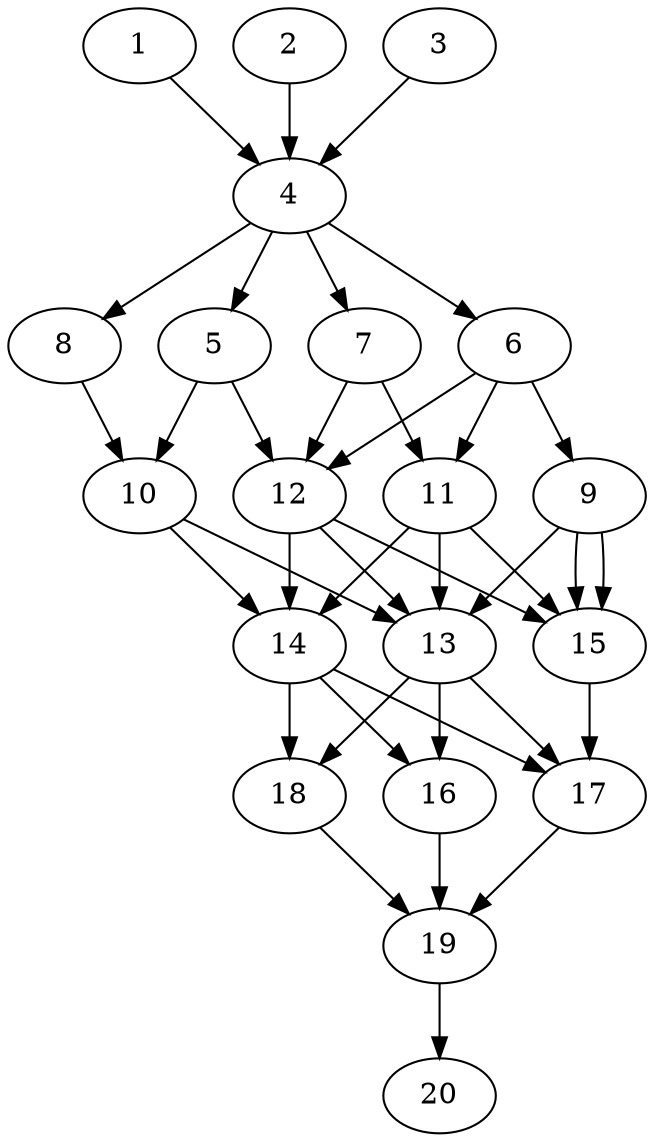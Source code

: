 // DAG automatically generated by daggen at Sat Jul 27 15:36:52 2019
// ./daggen --dot -n 20 --ccr 0.3 --fat 0.4 --regular 0.5 --density 0.8 --mindata 5242880 --maxdata 52428800 
digraph G {
  1 [size="160150187", alpha="0.20", expect_size="48045056"] 
  1 -> 4 [size ="48045056"]
  2 [size="143042560", alpha="0.10", expect_size="42912768"] 
  2 -> 4 [size ="42912768"]
  3 [size="31860053", alpha="0.05", expect_size="9558016"] 
  3 -> 4 [size ="9558016"]
  4 [size="53149013", alpha="0.14", expect_size="15944704"] 
  4 -> 5 [size ="15944704"]
  4 -> 6 [size ="15944704"]
  4 -> 7 [size ="15944704"]
  4 -> 8 [size ="15944704"]
  5 [size="129733973", alpha="0.03", expect_size="38920192"] 
  5 -> 10 [size ="38920192"]
  5 -> 12 [size ="38920192"]
  6 [size="106543787", alpha="0.12", expect_size="31963136"] 
  6 -> 9 [size ="31963136"]
  6 -> 11 [size ="31963136"]
  6 -> 12 [size ="31963136"]
  7 [size="156975787", alpha="0.14", expect_size="47092736"] 
  7 -> 11 [size ="47092736"]
  7 -> 12 [size ="47092736"]
  8 [size="118630400", alpha="0.04", expect_size="35589120"] 
  8 -> 10 [size ="35589120"]
  9 [size="126617600", alpha="0.01", expect_size="37985280"] 
  9 -> 13 [size ="37985280"]
  9 -> 15 [size ="37985280"]
  9 -> 15 [size ="37985280"]
  10 [size="56371200", alpha="0.04", expect_size="16911360"] 
  10 -> 13 [size ="16911360"]
  10 -> 14 [size ="16911360"]
  11 [size="129798827", alpha="0.10", expect_size="38939648"] 
  11 -> 13 [size ="38939648"]
  11 -> 14 [size ="38939648"]
  11 -> 15 [size ="38939648"]
  12 [size="128904533", alpha="0.16", expect_size="38671360"] 
  12 -> 13 [size ="38671360"]
  12 -> 14 [size ="38671360"]
  12 -> 15 [size ="38671360"]
  13 [size="48513707", alpha="0.08", expect_size="14554112"] 
  13 -> 16 [size ="14554112"]
  13 -> 17 [size ="14554112"]
  13 -> 18 [size ="14554112"]
  14 [size="85527893", alpha="0.18", expect_size="25658368"] 
  14 -> 16 [size ="25658368"]
  14 -> 17 [size ="25658368"]
  14 -> 18 [size ="25658368"]
  15 [size="38932480", alpha="0.16", expect_size="11679744"] 
  15 -> 17 [size ="11679744"]
  16 [size="63232000", alpha="0.16", expect_size="18969600"] 
  16 -> 19 [size ="18969600"]
  17 [size="153917440", alpha="0.03", expect_size="46175232"] 
  17 -> 19 [size ="46175232"]
  18 [size="105786027", alpha="0.04", expect_size="31735808"] 
  18 -> 19 [size ="31735808"]
  19 [size="136874667", alpha="0.04", expect_size="41062400"] 
  19 -> 20 [size ="41062400"]
  20 [size="145022293", alpha="0.17", expect_size="43506688"] 
}
